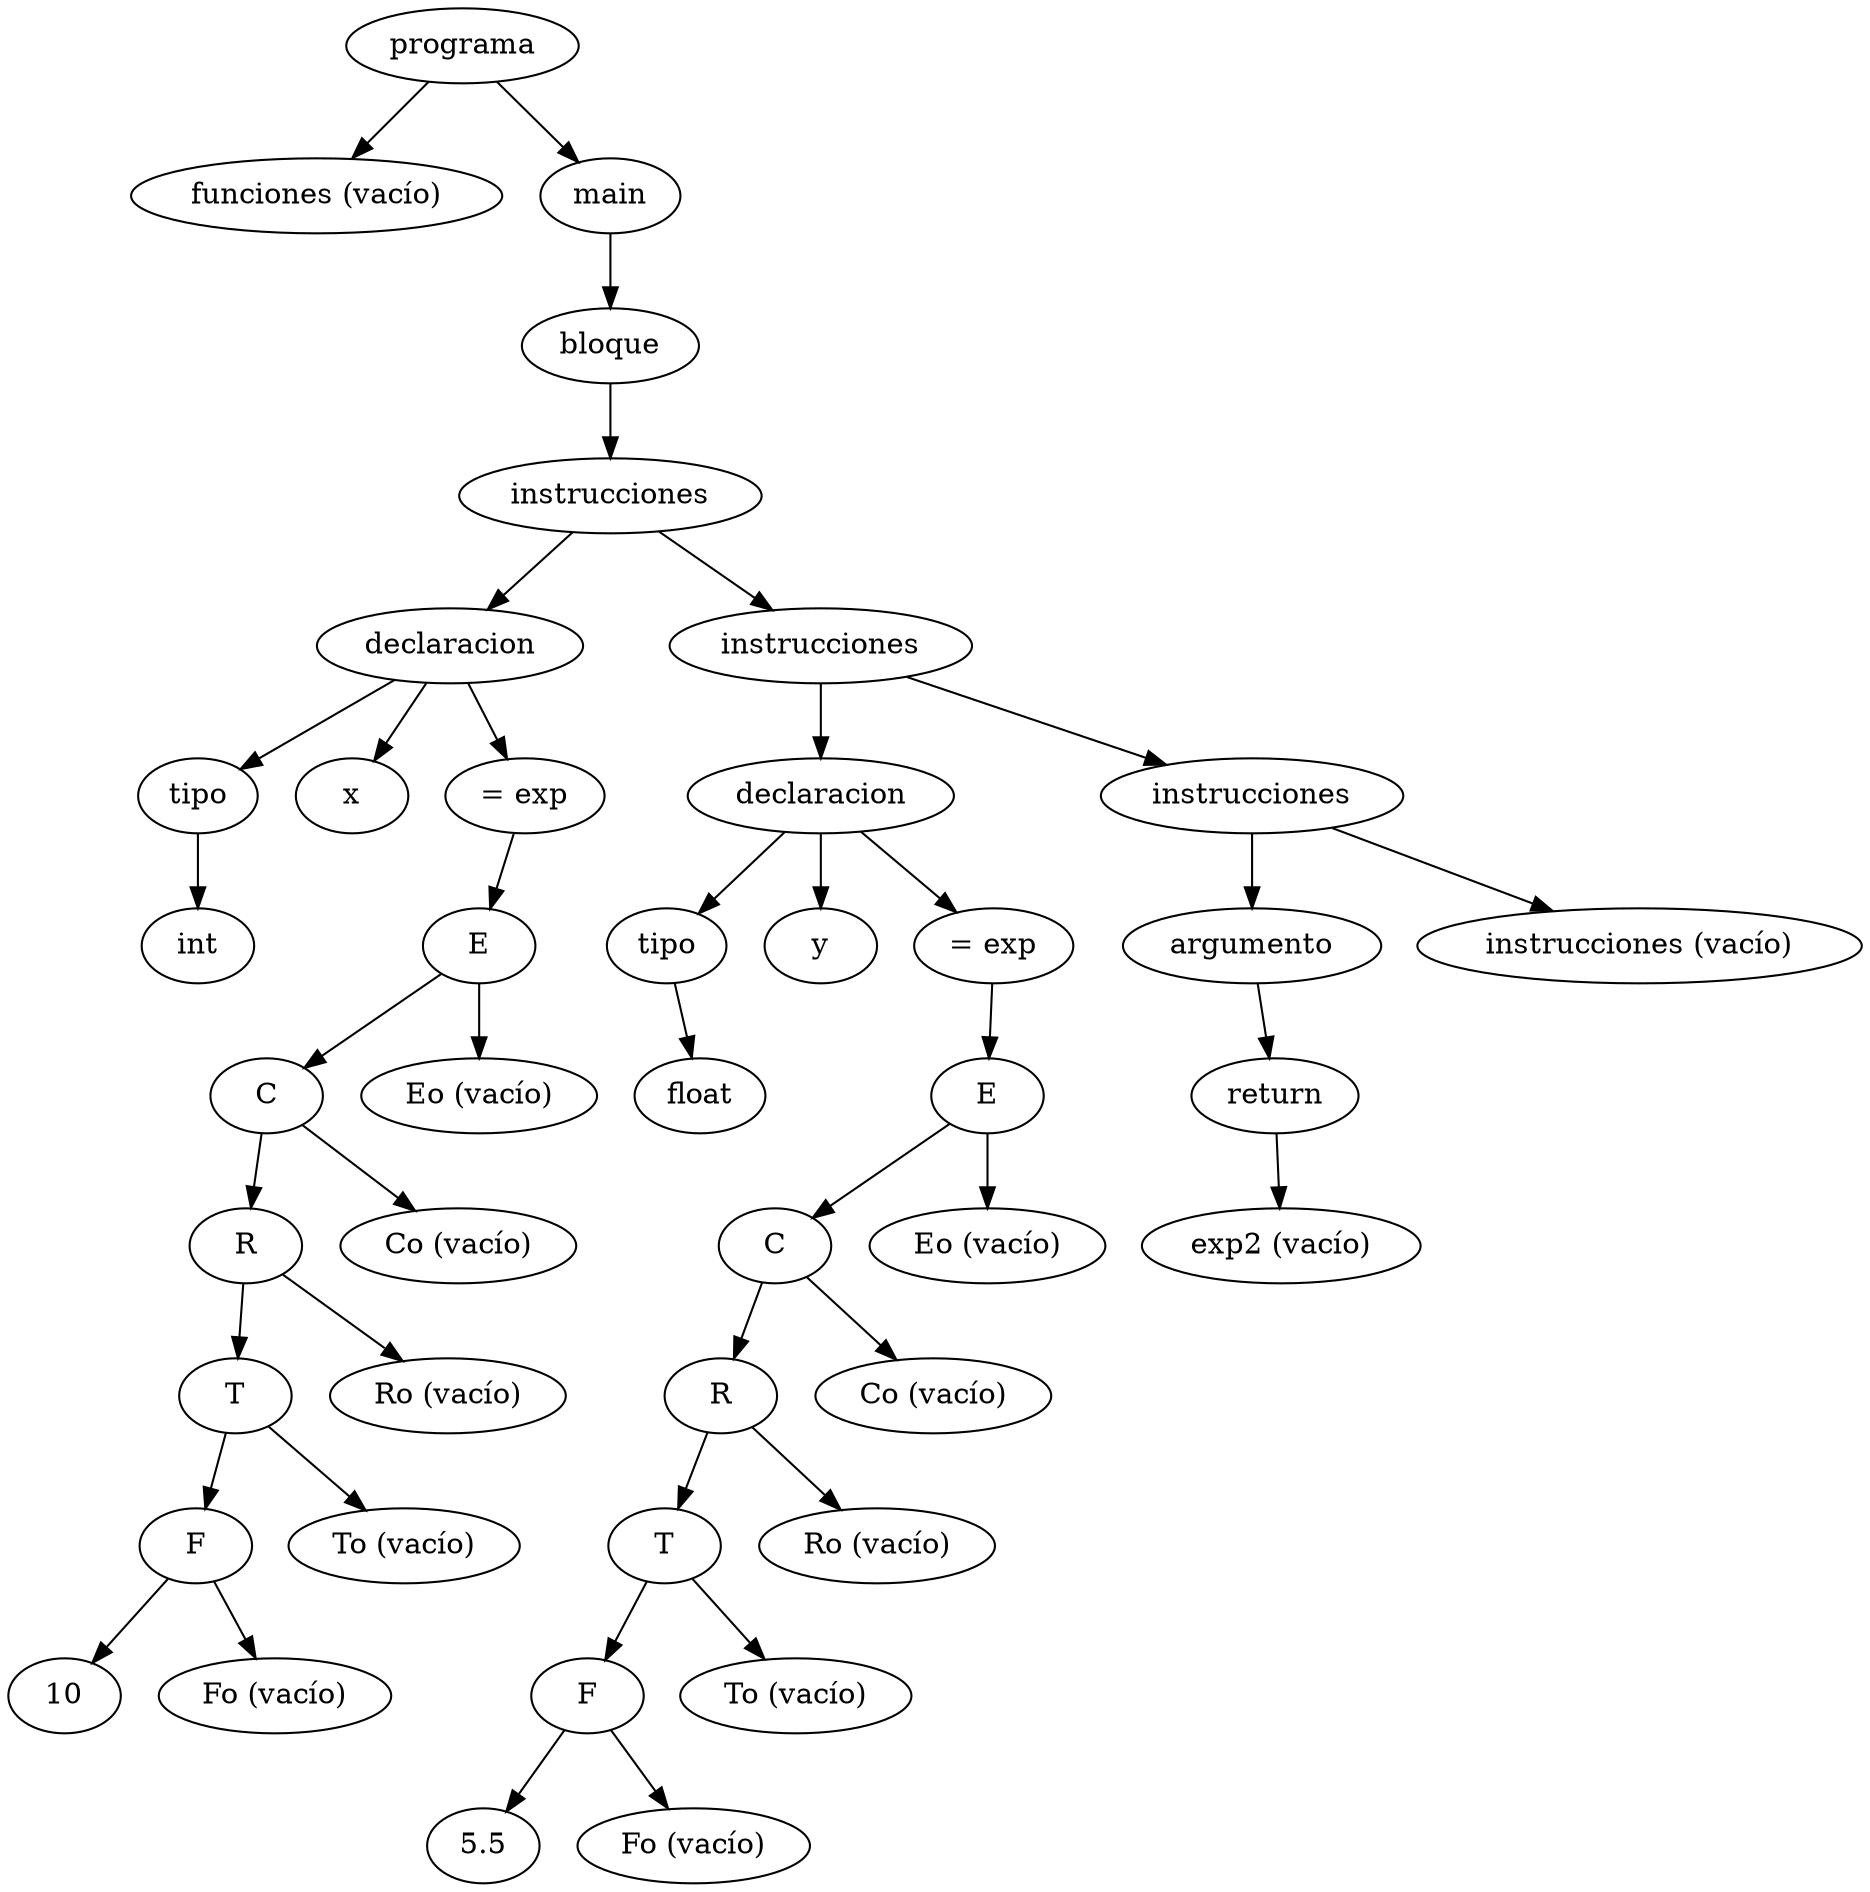 digraph {
	"48e7b755e914429a80dcbc93b10d8772" [label=programa]
	"48e7b755e914429a80dcbc93b10d8772" -> "366896a8ffb646a7bcfec02c6c36116b"
	"366896a8ffb646a7bcfec02c6c36116b" [label="funciones (vacío)"]
	"48e7b755e914429a80dcbc93b10d8772" -> "39fc0c5097f04077bff7b92ca153c881"
	"39fc0c5097f04077bff7b92ca153c881" [label=main]
	"39fc0c5097f04077bff7b92ca153c881" -> "661bcd38452b4387b9f04ff16b048082"
	"661bcd38452b4387b9f04ff16b048082" [label=bloque]
	"661bcd38452b4387b9f04ff16b048082" -> "7ae7254c918d4632abd7fd59d32b0c7d"
	"7ae7254c918d4632abd7fd59d32b0c7d" [label=instrucciones]
	"7ae7254c918d4632abd7fd59d32b0c7d" -> "44e3c4dcc82048208ae480cb1793b1b6"
	"44e3c4dcc82048208ae480cb1793b1b6" [label=declaracion]
	"44e3c4dcc82048208ae480cb1793b1b6" -> "79e867d29ba2408692758afad01f65d4"
	"79e867d29ba2408692758afad01f65d4" [label=tipo]
	"79e867d29ba2408692758afad01f65d4" -> "5576516dce79450bab6b0829fb30fbf3"
	"5576516dce79450bab6b0829fb30fbf3" [label=int]
	"44e3c4dcc82048208ae480cb1793b1b6" -> "921c8a19daa24ed6a1d2f16cc1ca5519"
	"921c8a19daa24ed6a1d2f16cc1ca5519" [label=x]
	"44e3c4dcc82048208ae480cb1793b1b6" -> cc9ccdea90454652b1a1d7c324c4e542
	cc9ccdea90454652b1a1d7c324c4e542 [label="= exp"]
	cc9ccdea90454652b1a1d7c324c4e542 -> "577e80e402d242b0ac7cef30fc8a9927"
	"577e80e402d242b0ac7cef30fc8a9927" [label=E]
	"577e80e402d242b0ac7cef30fc8a9927" -> e184003edc9141fb862ab021379a1f0b
	e184003edc9141fb862ab021379a1f0b [label=C]
	e184003edc9141fb862ab021379a1f0b -> "862981f77d5640608cd9779d49359f56"
	"862981f77d5640608cd9779d49359f56" [label=R]
	"862981f77d5640608cd9779d49359f56" -> c4eb599766f747849406a01e11388548
	c4eb599766f747849406a01e11388548 [label=T]
	c4eb599766f747849406a01e11388548 -> "2eff9f78ba5a4286aa9f9cc76c0c9a96"
	"2eff9f78ba5a4286aa9f9cc76c0c9a96" [label=F]
	"2eff9f78ba5a4286aa9f9cc76c0c9a96" -> "96b9aa75d5b940b3979ae0bedf0aa5f0"
	"96b9aa75d5b940b3979ae0bedf0aa5f0" [label=10]
	"2eff9f78ba5a4286aa9f9cc76c0c9a96" -> "82217c3b9b9a437ba37ef9941e22d5a4"
	"82217c3b9b9a437ba37ef9941e22d5a4" [label="Fo (vacío)"]
	c4eb599766f747849406a01e11388548 -> f9a39562238d45448dd459693037e311
	f9a39562238d45448dd459693037e311 [label="To (vacío)"]
	"862981f77d5640608cd9779d49359f56" -> "0d086136aaa046a08ee27d69d69202e0"
	"0d086136aaa046a08ee27d69d69202e0" [label="Ro (vacío)"]
	e184003edc9141fb862ab021379a1f0b -> "0ebccb52f79e43f3a7da18c31dc8bbf2"
	"0ebccb52f79e43f3a7da18c31dc8bbf2" [label="Co (vacío)"]
	"577e80e402d242b0ac7cef30fc8a9927" -> "8149c604f17d4ebb8bc81951ae4e2d53"
	"8149c604f17d4ebb8bc81951ae4e2d53" [label="Eo (vacío)"]
	"7ae7254c918d4632abd7fd59d32b0c7d" -> "6a2c7e17b2764950a53bc301e58275d7"
	"6a2c7e17b2764950a53bc301e58275d7" [label=instrucciones]
	"6a2c7e17b2764950a53bc301e58275d7" -> "7e5db3eec17b460ca57ad3af043563fe"
	"7e5db3eec17b460ca57ad3af043563fe" [label=declaracion]
	"7e5db3eec17b460ca57ad3af043563fe" -> "44410348045c4cb08ea1157a62a6d1d8"
	"44410348045c4cb08ea1157a62a6d1d8" [label=tipo]
	"44410348045c4cb08ea1157a62a6d1d8" -> "13ec9a400a1446f993c2c9191af1729d"
	"13ec9a400a1446f993c2c9191af1729d" [label=float]
	"7e5db3eec17b460ca57ad3af043563fe" -> "2435223d547841d68b3094959ddc2438"
	"2435223d547841d68b3094959ddc2438" [label=y]
	"7e5db3eec17b460ca57ad3af043563fe" -> "90bbb1834b2542129389da229fee1b2d"
	"90bbb1834b2542129389da229fee1b2d" [label="= exp"]
	"90bbb1834b2542129389da229fee1b2d" -> "2fbcfaa9aa304e03b59e2e17c8c291dd"
	"2fbcfaa9aa304e03b59e2e17c8c291dd" [label=E]
	"2fbcfaa9aa304e03b59e2e17c8c291dd" -> "1c29d4e80b824492bea4f9a2c4ae4d67"
	"1c29d4e80b824492bea4f9a2c4ae4d67" [label=C]
	"1c29d4e80b824492bea4f9a2c4ae4d67" -> "6a753c2bf8014919bdfbbfd0622e7cc6"
	"6a753c2bf8014919bdfbbfd0622e7cc6" [label=R]
	"6a753c2bf8014919bdfbbfd0622e7cc6" -> bd949a285add49b2b3b0a2ecc12c1c5a
	bd949a285add49b2b3b0a2ecc12c1c5a [label=T]
	bd949a285add49b2b3b0a2ecc12c1c5a -> "965609a99cd04e1aa58bac0aaba2aa40"
	"965609a99cd04e1aa58bac0aaba2aa40" [label=F]
	"965609a99cd04e1aa58bac0aaba2aa40" -> b89dad4e7b184174bce856bf9f0a7cf9
	b89dad4e7b184174bce856bf9f0a7cf9 [label=5.5]
	"965609a99cd04e1aa58bac0aaba2aa40" -> d7c20724e5dd42b6a37b5a034ccd4e3e
	d7c20724e5dd42b6a37b5a034ccd4e3e [label="Fo (vacío)"]
	bd949a285add49b2b3b0a2ecc12c1c5a -> "9dd41f41a51c4807844df7af0f4f4332"
	"9dd41f41a51c4807844df7af0f4f4332" [label="To (vacío)"]
	"6a753c2bf8014919bdfbbfd0622e7cc6" -> "19116f95186a4dedb0616d1bb2767013"
	"19116f95186a4dedb0616d1bb2767013" [label="Ro (vacío)"]
	"1c29d4e80b824492bea4f9a2c4ae4d67" -> "8ecfb15213cb4d8f89a3a05b3a059bd4"
	"8ecfb15213cb4d8f89a3a05b3a059bd4" [label="Co (vacío)"]
	"2fbcfaa9aa304e03b59e2e17c8c291dd" -> a0e174fd672048b6bf8007658fcbc916
	a0e174fd672048b6bf8007658fcbc916 [label="Eo (vacío)"]
	"6a2c7e17b2764950a53bc301e58275d7" -> c40cc8d7cb43468893ee502cd9458056
	c40cc8d7cb43468893ee502cd9458056 [label=instrucciones]
	c40cc8d7cb43468893ee502cd9458056 -> "051a8d6c14ca4de19efd974ea33f7dc3"
	"051a8d6c14ca4de19efd974ea33f7dc3" [label=argumento]
	"051a8d6c14ca4de19efd974ea33f7dc3" -> "22adccef30684f34a66c0a09ebc611c2"
	"22adccef30684f34a66c0a09ebc611c2" [label=return]
	"22adccef30684f34a66c0a09ebc611c2" -> "2212af53f34c4d609f4161fe3f4e2a36"
	"2212af53f34c4d609f4161fe3f4e2a36" [label="exp2 (vacío)"]
	c40cc8d7cb43468893ee502cd9458056 -> dbb147983d4e44a68b11cee093826f6b
	dbb147983d4e44a68b11cee093826f6b [label="instrucciones (vacío)"]
}
